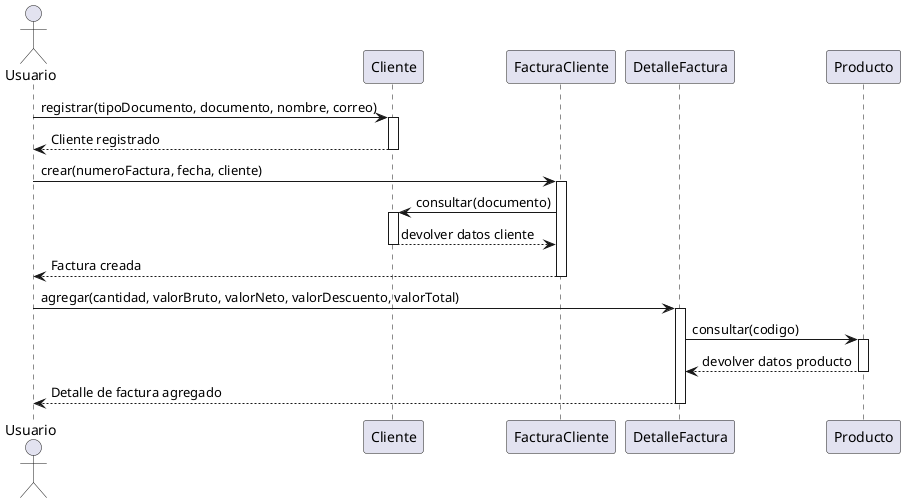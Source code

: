 @startuml
actor Usuario
Usuario -> Cliente: registrar(tipoDocumento, documento, nombre, correo)
activate Cliente
Cliente --> Usuario: Cliente registrado
deactivate Cliente

Usuario -> FacturaCliente: crear(numeroFactura, fecha, cliente)
activate FacturaCliente
FacturaCliente -> Cliente: consultar(documento)
activate Cliente
Cliente --> FacturaCliente: devolver datos cliente
deactivate Cliente
FacturaCliente --> Usuario: Factura creada
deactivate FacturaCliente

Usuario -> DetalleFactura: agregar(cantidad, valorBruto, valorNeto, valorDescuento, valorTotal)
activate DetalleFactura
DetalleFactura -> Producto: consultar(codigo)
activate Producto
Producto --> DetalleFactura: devolver datos producto
deactivate Producto
DetalleFactura --> Usuario: Detalle de factura agregado
deactivate DetalleFactura
@enduml
